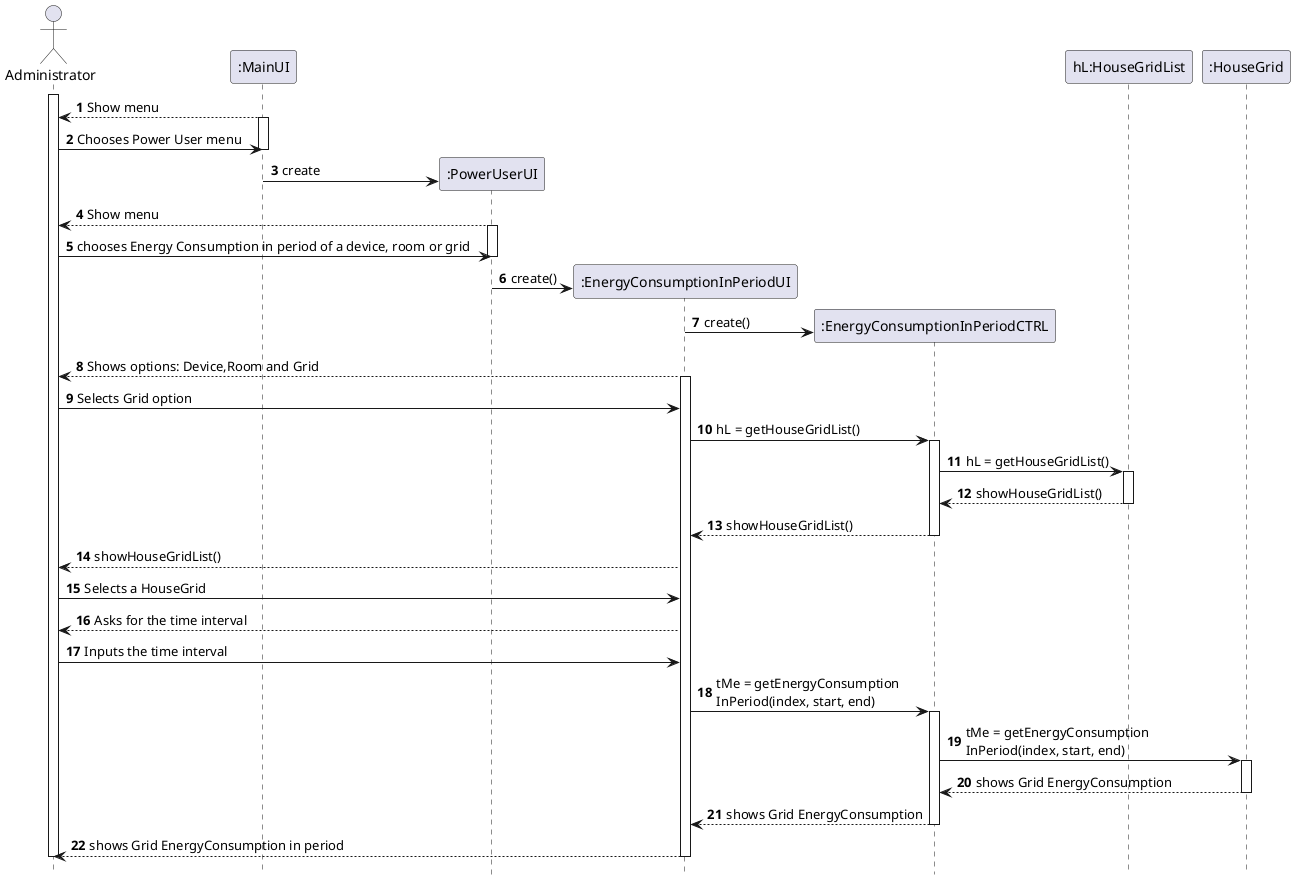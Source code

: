 @startuml
 autonumber
 hidefootbox
 actor Administrator


 Activate Administrator
 Administrator <-- ":MainUI" : Show menu
 Activate ":MainUI"
 Administrator -> ":MainUI": Chooses Power User menu
 Deactivate ":MainUI"
 create ":PowerUserUI"
 ":MainUI" ->":PowerUserUI": create
 Administrator <-- ":PowerUserUI": Show menu
 Activate ":PowerUserUI"
 Administrator->":PowerUserUI": chooses Energy Consumption in period of a device, room or grid
 Deactivate ":PowerUserUI"
 create ":EnergyConsumptionInPeriodUI"
 ":PowerUserUI"->":EnergyConsumptionInPeriodUI": create()
 create ":EnergyConsumptionInPeriodCTRL"
  ":EnergyConsumptionInPeriodUI" -> ":EnergyConsumptionInPeriodCTRL": create()

 Administrator <-- ":EnergyConsumptionInPeriodUI": Shows options: Device,Room and Grid
 Activate ":EnergyConsumptionInPeriodUI"
 Administrator -> ":EnergyConsumptionInPeriodUI": Selects Grid option

 ":EnergyConsumptionInPeriodUI" -> ":EnergyConsumptionInPeriodCTRL": hL = getHouseGridList()
 Activate ":EnergyConsumptionInPeriodCTRL"
 ":EnergyConsumptionInPeriodCTRL" -> "hL:HouseGridList": hL = getHouseGridList()
 Activate "hL:HouseGridList"
 ":EnergyConsumptionInPeriodCTRL"<--"hL:HouseGridList":showHouseGridList()
 Deactivate "hL:HouseGridList"
 ":EnergyConsumptionInPeriodUI"<--":EnergyConsumptionInPeriodCTRL":showHouseGridList()
  Deactivate ":EnergyConsumptionInPeriodCTRL"
 Administrator <-- ":EnergyConsumptionInPeriodUI": showHouseGridList()
 Administrator -> ":EnergyConsumptionInPeriodUI": Selects a HouseGrid
 Administrator <-- ":EnergyConsumptionInPeriodUI": Asks for the time interval
 Administrator -> ":EnergyConsumptionInPeriodUI": Inputs the time interval
 ":EnergyConsumptionInPeriodUI" -> ":EnergyConsumptionInPeriodCTRL": tMe = getEnergyConsumption\nInPeriod(index, start, end)
  Activate ":EnergyConsumptionInPeriodCTRL"

 ":EnergyConsumptionInPeriodCTRL" -> ":HouseGrid": tMe = getEnergyConsumption\nInPeriod(index, start, end)
 Activate  ":HouseGrid"
 ":EnergyConsumptionInPeriodCTRL" <-- ":HouseGrid": shows Grid EnergyConsumption
 Deactivate  ":HouseGrid"
 ":EnergyConsumptionInPeriodUI" <-- ":EnergyConsumptionInPeriodCTRL": shows Grid EnergyConsumption
 Deactivate  ":EnergyConsumptionInPeriodCTRL"
 Administrator <-- ":EnergyConsumptionInPeriodUI" : shows Grid EnergyConsumption in period
 Deactivate  ":EnergyConsumptionInPeriodUI"
 Deactivate Administrator
 @enduml